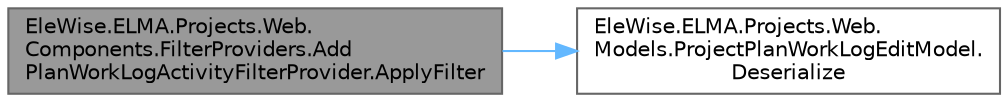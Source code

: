 digraph "EleWise.ELMA.Projects.Web.Components.FilterProviders.AddPlanWorkLogActivityFilterProvider.ApplyFilter"
{
 // LATEX_PDF_SIZE
  bgcolor="transparent";
  edge [fontname=Helvetica,fontsize=10,labelfontname=Helvetica,labelfontsize=10];
  node [fontname=Helvetica,fontsize=10,shape=box,height=0.2,width=0.4];
  rankdir="LR";
  Node1 [id="Node000001",label="EleWise.ELMA.Projects.Web.\lComponents.FilterProviders.Add\lPlanWorkLogActivityFilterProvider.ApplyFilter",height=0.2,width=0.4,color="gray40", fillcolor="grey60", style="filled", fontcolor="black",tooltip="Применить данные к фильтру"];
  Node1 -> Node2 [id="edge1_Node000001_Node000002",color="steelblue1",style="solid",tooltip=" "];
  Node2 [id="Node000002",label="EleWise.ELMA.Projects.Web.\lModels.ProjectPlanWorkLogEditModel.\lDeserialize",height=0.2,width=0.4,color="grey40", fillcolor="white", style="filled",URL="$class_ele_wise_1_1_e_l_m_a_1_1_projects_1_1_web_1_1_models_1_1_project_plan_work_log_edit_model.html#a78e2e606f8f81cbab4bd0903c36c4d34",tooltip=" "];
}

